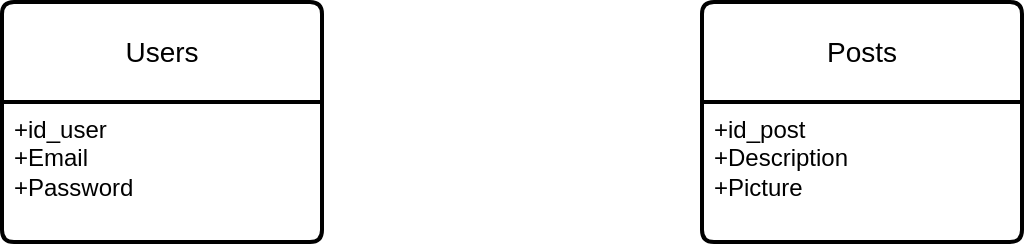 <mxfile version="23.1.1" type="github">
  <diagram id="R2lEEEUBdFMjLlhIrx00" name="Page-1">
    <mxGraphModel dx="1196" dy="674" grid="1" gridSize="10" guides="1" tooltips="1" connect="1" arrows="1" fold="1" page="1" pageScale="1" pageWidth="850" pageHeight="1100" math="0" shadow="0" extFonts="Permanent Marker^https://fonts.googleapis.com/css?family=Permanent+Marker">
      <root>
        <mxCell id="0" />
        <mxCell id="1" parent="0" />
        <mxCell id="YncQoPDyZv4OkgEkKP-r-113" value="Users" style="swimlane;childLayout=stackLayout;horizontal=1;startSize=50;horizontalStack=0;rounded=1;fontSize=14;fontStyle=0;strokeWidth=2;resizeParent=0;resizeLast=1;shadow=0;dashed=0;align=center;arcSize=4;whiteSpace=wrap;html=1;" vertex="1" parent="1">
          <mxGeometry x="170" y="160" width="160" height="120" as="geometry" />
        </mxCell>
        <mxCell id="YncQoPDyZv4OkgEkKP-r-114" value="+id_user&lt;br&gt;+Email&lt;br&gt;+Password" style="align=left;strokeColor=none;fillColor=none;spacingLeft=4;fontSize=12;verticalAlign=top;resizable=0;rotatable=0;part=1;html=1;" vertex="1" parent="YncQoPDyZv4OkgEkKP-r-113">
          <mxGeometry y="50" width="160" height="70" as="geometry" />
        </mxCell>
        <mxCell id="YncQoPDyZv4OkgEkKP-r-118" value="Posts" style="swimlane;childLayout=stackLayout;horizontal=1;startSize=50;horizontalStack=0;rounded=1;fontSize=14;fontStyle=0;strokeWidth=2;resizeParent=0;resizeLast=1;shadow=0;dashed=0;align=center;arcSize=4;whiteSpace=wrap;html=1;" vertex="1" parent="1">
          <mxGeometry x="520" y="160" width="160" height="120" as="geometry" />
        </mxCell>
        <mxCell id="YncQoPDyZv4OkgEkKP-r-119" value="+id_post&lt;br&gt;+Description&lt;br&gt;+Picture" style="align=left;strokeColor=none;fillColor=none;spacingLeft=4;fontSize=12;verticalAlign=top;resizable=0;rotatable=0;part=1;html=1;" vertex="1" parent="YncQoPDyZv4OkgEkKP-r-118">
          <mxGeometry y="50" width="160" height="70" as="geometry" />
        </mxCell>
      </root>
    </mxGraphModel>
  </diagram>
</mxfile>
